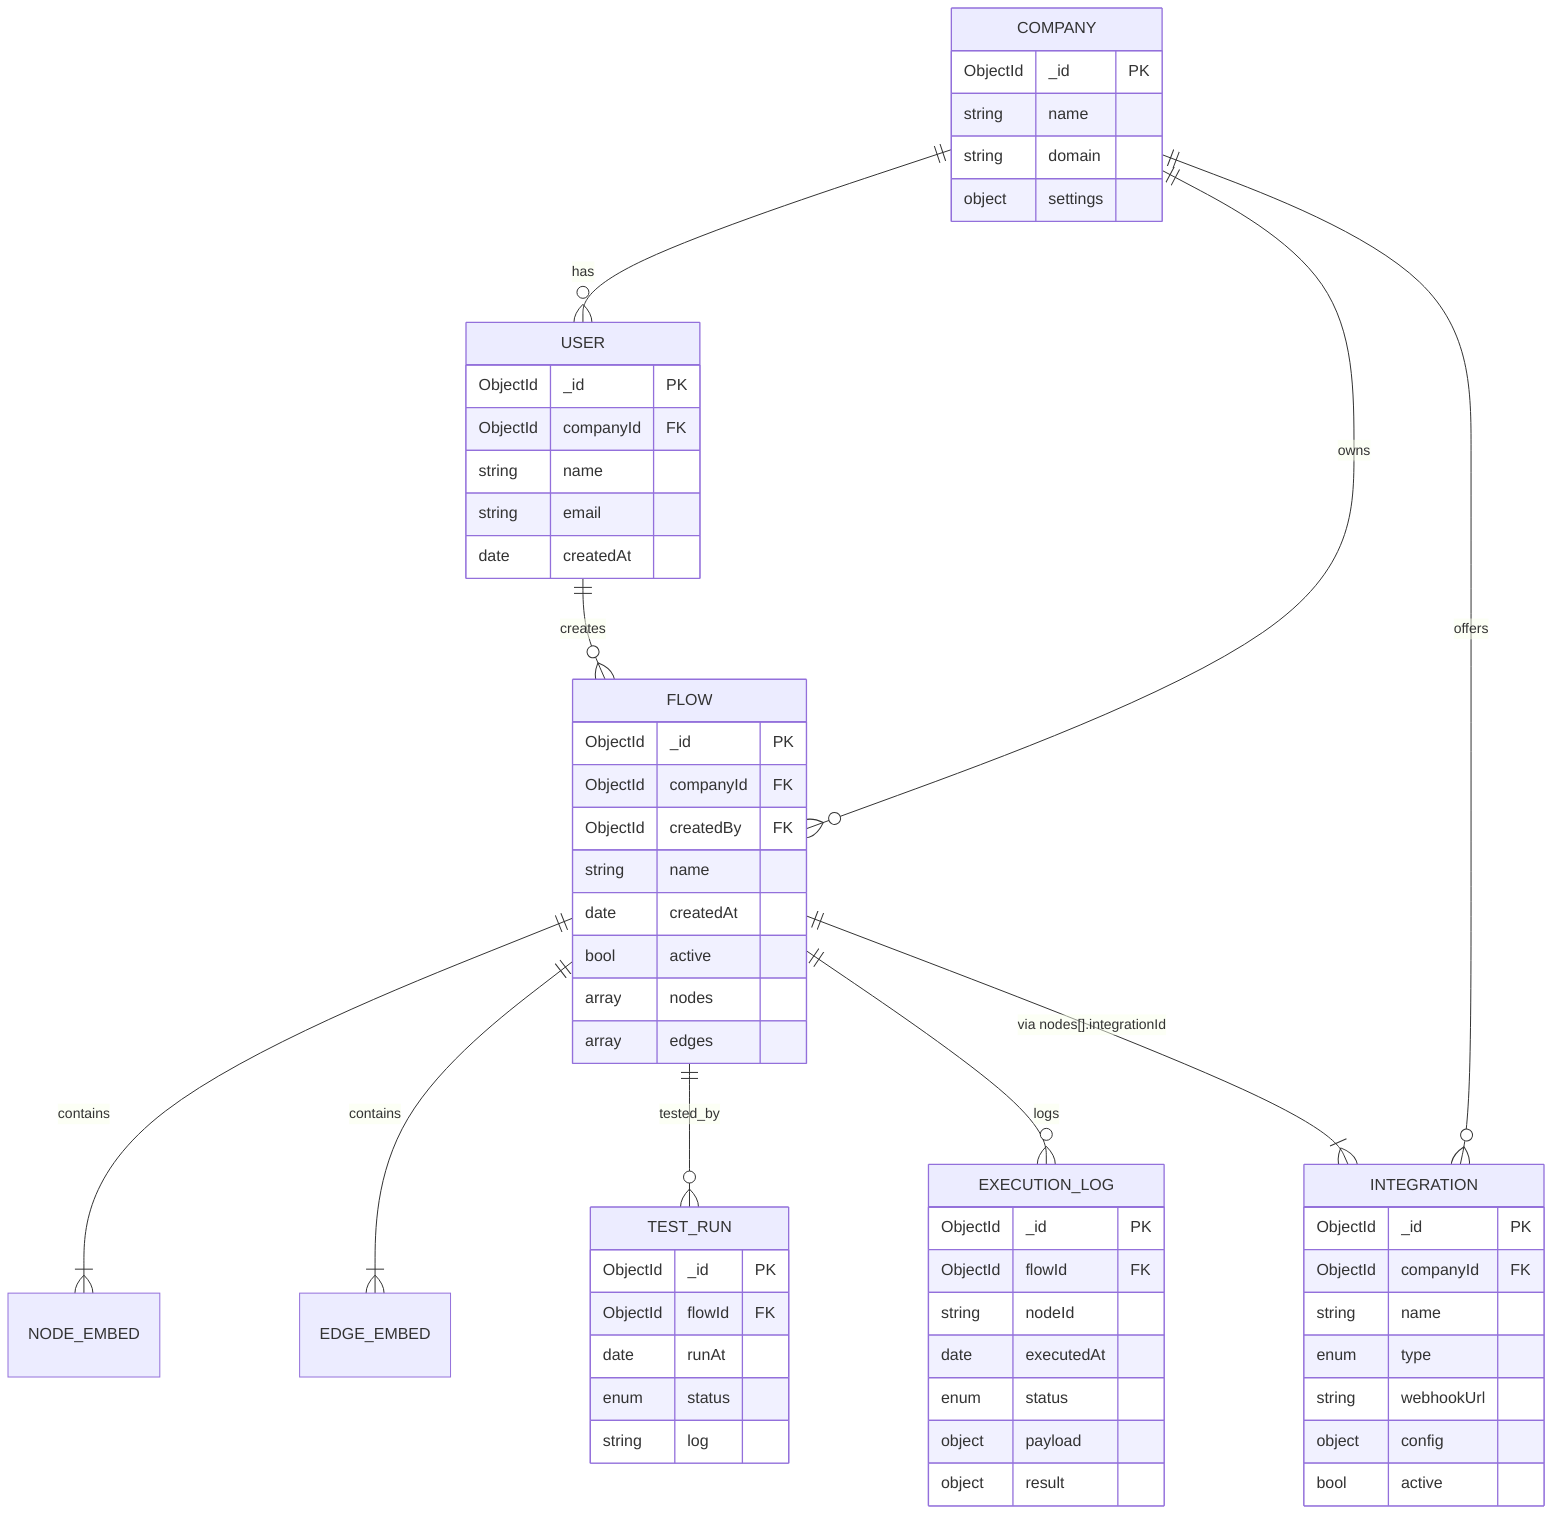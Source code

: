 erDiagram
  COMPANY {
    ObjectId _id PK
    string name
    string domain
    object settings      
  }

  USER {
    ObjectId _id PK
    ObjectId companyId FK
    string name
    string email
    date   createdAt
  }

  INTEGRATION {
    ObjectId _id PK
    ObjectId companyId FK
    string name
    enum   type          
    string webhookUrl     
    object config         
    bool   active
  }

  FLOW {
    ObjectId _id PK
    ObjectId companyId FK
    ObjectId createdBy FK  
    string name
    date   createdAt
    bool   active
    array nodes    
    array edges     
  }

  FLOW ||--|{ NODE_EMBED : contains
  FLOW ||--|{ EDGE_EMBED : contains

  TEST_RUN {
    ObjectId _id PK
    ObjectId flowId FK
    date   runAt
    enum   status         
    string log
  }

  EXECUTION_LOG {
    ObjectId _id PK
    ObjectId flowId FK
    string nodeId        
    date   executedAt
    enum   status       
    object payload       
    object result       
  }

  COMPANY        ||--o{ USER          : "has"
  COMPANY        ||--o{ INTEGRATION   : "offers"
  COMPANY        ||--o{ FLOW          : "owns"
  USER           ||--o{ FLOW          : "creates"
  FLOW           ||--o{ TEST_RUN      : "tested_by"
  FLOW           ||--o{ EXECUTION_LOG : "logs"
  FLOW           ||--|{ INTEGRATION   : "via nodes[].integrationId"
